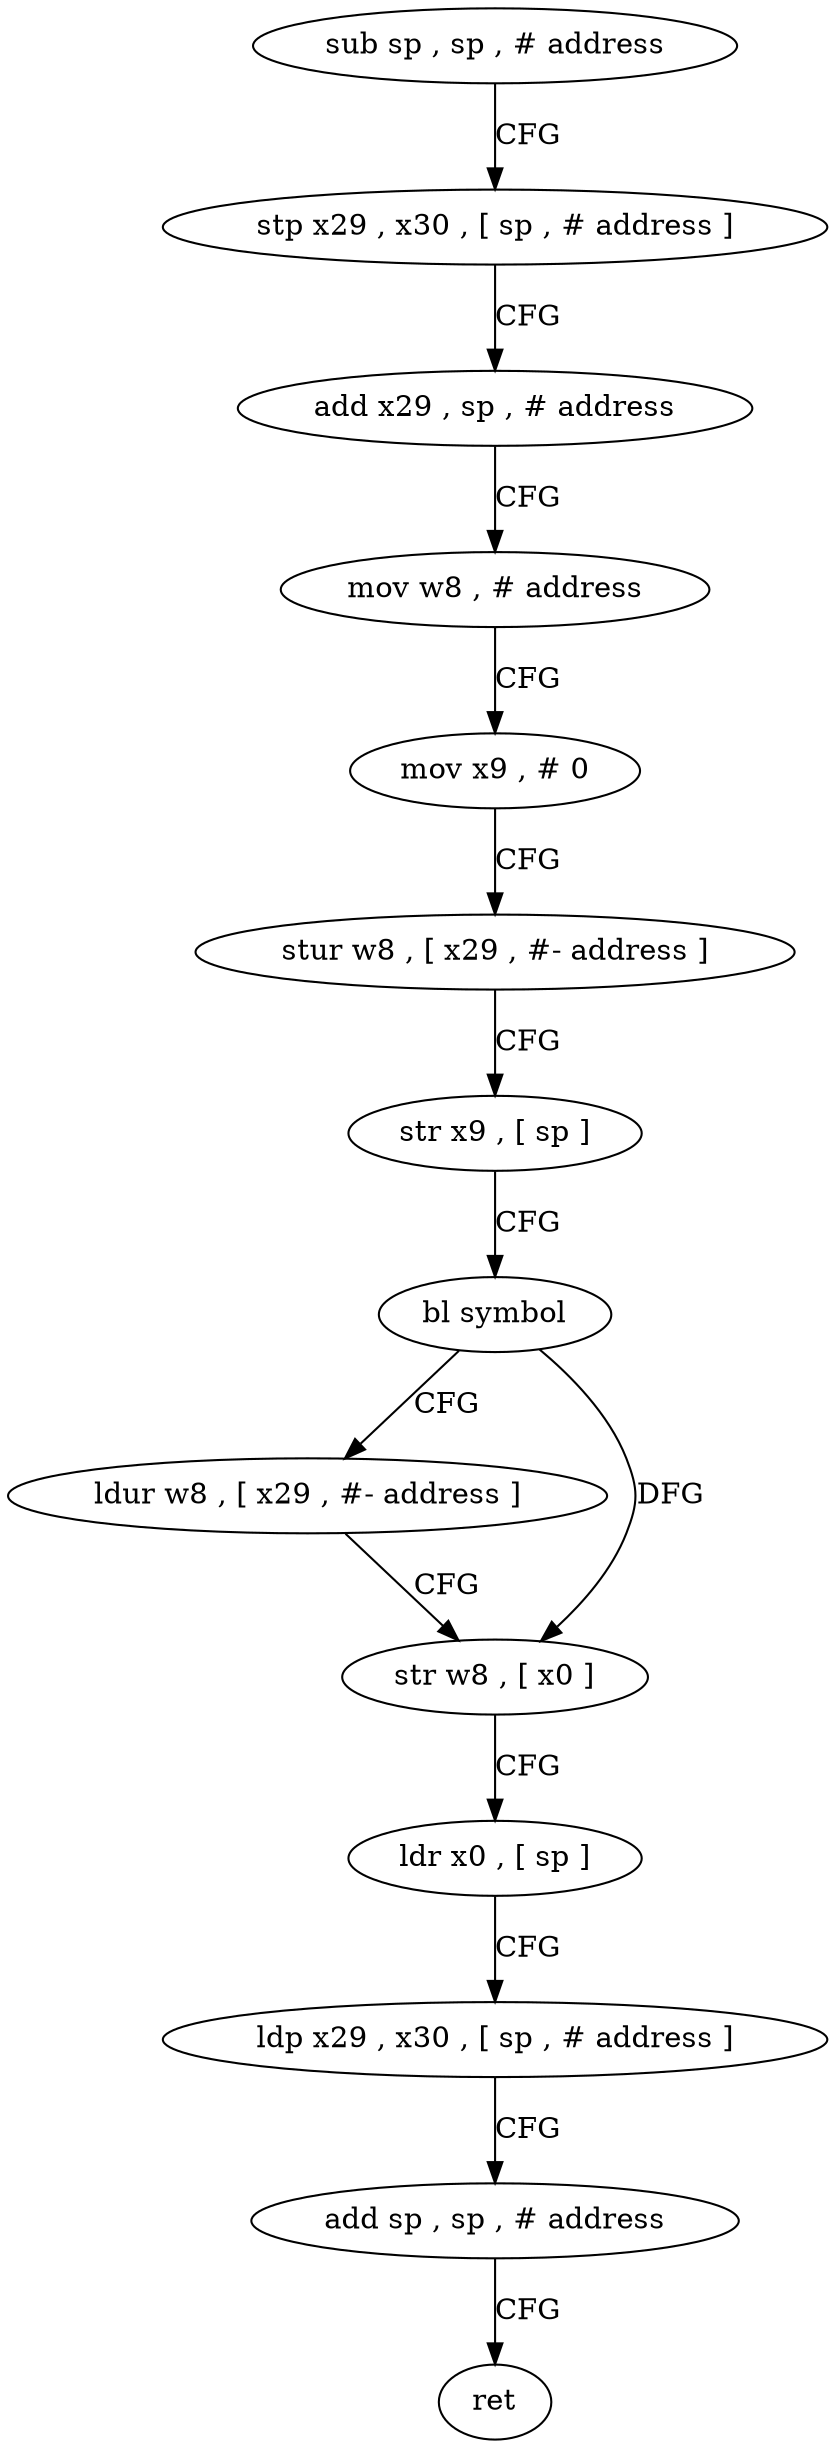 digraph "func" {
"4242332" [label = "sub sp , sp , # address" ]
"4242336" [label = "stp x29 , x30 , [ sp , # address ]" ]
"4242340" [label = "add x29 , sp , # address" ]
"4242344" [label = "mov w8 , # address" ]
"4242348" [label = "mov x9 , # 0" ]
"4242352" [label = "stur w8 , [ x29 , #- address ]" ]
"4242356" [label = "str x9 , [ sp ]" ]
"4242360" [label = "bl symbol" ]
"4242364" [label = "ldur w8 , [ x29 , #- address ]" ]
"4242368" [label = "str w8 , [ x0 ]" ]
"4242372" [label = "ldr x0 , [ sp ]" ]
"4242376" [label = "ldp x29 , x30 , [ sp , # address ]" ]
"4242380" [label = "add sp , sp , # address" ]
"4242384" [label = "ret" ]
"4242332" -> "4242336" [ label = "CFG" ]
"4242336" -> "4242340" [ label = "CFG" ]
"4242340" -> "4242344" [ label = "CFG" ]
"4242344" -> "4242348" [ label = "CFG" ]
"4242348" -> "4242352" [ label = "CFG" ]
"4242352" -> "4242356" [ label = "CFG" ]
"4242356" -> "4242360" [ label = "CFG" ]
"4242360" -> "4242364" [ label = "CFG" ]
"4242360" -> "4242368" [ label = "DFG" ]
"4242364" -> "4242368" [ label = "CFG" ]
"4242368" -> "4242372" [ label = "CFG" ]
"4242372" -> "4242376" [ label = "CFG" ]
"4242376" -> "4242380" [ label = "CFG" ]
"4242380" -> "4242384" [ label = "CFG" ]
}
